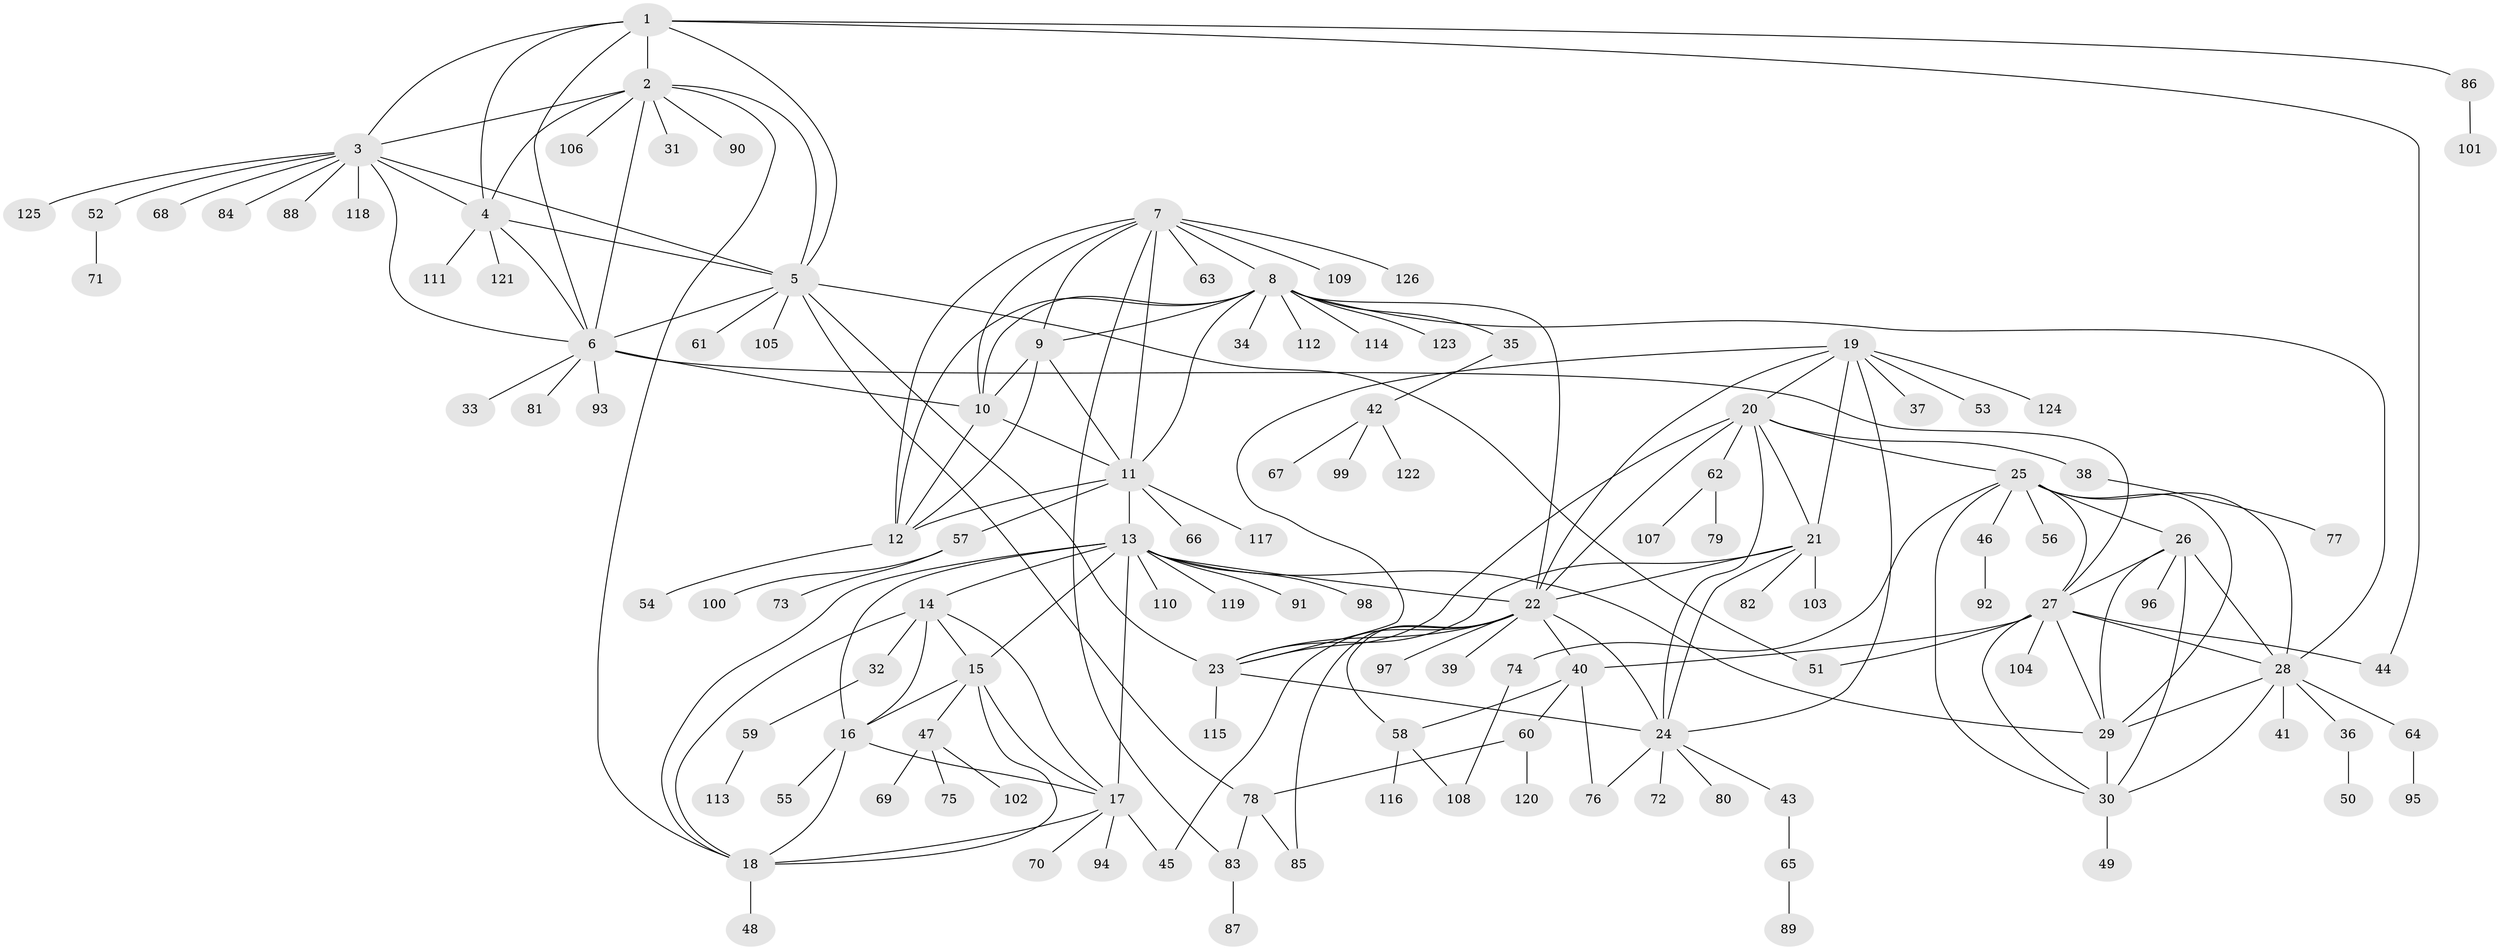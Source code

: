 // Generated by graph-tools (version 1.1) at 2025/02/03/09/25 03:02:42]
// undirected, 126 vertices, 191 edges
graph export_dot {
graph [start="1"]
  node [color=gray90,style=filled];
  1;
  2;
  3;
  4;
  5;
  6;
  7;
  8;
  9;
  10;
  11;
  12;
  13;
  14;
  15;
  16;
  17;
  18;
  19;
  20;
  21;
  22;
  23;
  24;
  25;
  26;
  27;
  28;
  29;
  30;
  31;
  32;
  33;
  34;
  35;
  36;
  37;
  38;
  39;
  40;
  41;
  42;
  43;
  44;
  45;
  46;
  47;
  48;
  49;
  50;
  51;
  52;
  53;
  54;
  55;
  56;
  57;
  58;
  59;
  60;
  61;
  62;
  63;
  64;
  65;
  66;
  67;
  68;
  69;
  70;
  71;
  72;
  73;
  74;
  75;
  76;
  77;
  78;
  79;
  80;
  81;
  82;
  83;
  84;
  85;
  86;
  87;
  88;
  89;
  90;
  91;
  92;
  93;
  94;
  95;
  96;
  97;
  98;
  99;
  100;
  101;
  102;
  103;
  104;
  105;
  106;
  107;
  108;
  109;
  110;
  111;
  112;
  113;
  114;
  115;
  116;
  117;
  118;
  119;
  120;
  121;
  122;
  123;
  124;
  125;
  126;
  1 -- 2;
  1 -- 3;
  1 -- 4;
  1 -- 5;
  1 -- 6;
  1 -- 44;
  1 -- 86;
  2 -- 3;
  2 -- 4;
  2 -- 5;
  2 -- 6;
  2 -- 18;
  2 -- 31;
  2 -- 90;
  2 -- 106;
  3 -- 4;
  3 -- 5;
  3 -- 6;
  3 -- 52;
  3 -- 68;
  3 -- 84;
  3 -- 88;
  3 -- 118;
  3 -- 125;
  4 -- 5;
  4 -- 6;
  4 -- 111;
  4 -- 121;
  5 -- 6;
  5 -- 23;
  5 -- 51;
  5 -- 61;
  5 -- 78;
  5 -- 105;
  6 -- 10;
  6 -- 27;
  6 -- 33;
  6 -- 81;
  6 -- 93;
  7 -- 8;
  7 -- 9;
  7 -- 10;
  7 -- 11;
  7 -- 12;
  7 -- 63;
  7 -- 83;
  7 -- 109;
  7 -- 126;
  8 -- 9;
  8 -- 10;
  8 -- 11;
  8 -- 12;
  8 -- 22;
  8 -- 28;
  8 -- 34;
  8 -- 35;
  8 -- 112;
  8 -- 114;
  8 -- 123;
  9 -- 10;
  9 -- 11;
  9 -- 12;
  10 -- 11;
  10 -- 12;
  11 -- 12;
  11 -- 13;
  11 -- 57;
  11 -- 66;
  11 -- 117;
  12 -- 54;
  13 -- 14;
  13 -- 15;
  13 -- 16;
  13 -- 17;
  13 -- 18;
  13 -- 22;
  13 -- 29;
  13 -- 91;
  13 -- 98;
  13 -- 110;
  13 -- 119;
  14 -- 15;
  14 -- 16;
  14 -- 17;
  14 -- 18;
  14 -- 32;
  15 -- 16;
  15 -- 17;
  15 -- 18;
  15 -- 47;
  16 -- 17;
  16 -- 18;
  16 -- 55;
  17 -- 18;
  17 -- 45;
  17 -- 70;
  17 -- 94;
  18 -- 48;
  19 -- 20;
  19 -- 21;
  19 -- 22;
  19 -- 23;
  19 -- 24;
  19 -- 37;
  19 -- 53;
  19 -- 124;
  20 -- 21;
  20 -- 22;
  20 -- 23;
  20 -- 24;
  20 -- 25;
  20 -- 38;
  20 -- 62;
  21 -- 22;
  21 -- 23;
  21 -- 24;
  21 -- 82;
  21 -- 103;
  22 -- 23;
  22 -- 24;
  22 -- 39;
  22 -- 40;
  22 -- 45;
  22 -- 58;
  22 -- 85;
  22 -- 97;
  23 -- 24;
  23 -- 115;
  24 -- 43;
  24 -- 72;
  24 -- 76;
  24 -- 80;
  25 -- 26;
  25 -- 27;
  25 -- 28;
  25 -- 29;
  25 -- 30;
  25 -- 46;
  25 -- 56;
  25 -- 74;
  26 -- 27;
  26 -- 28;
  26 -- 29;
  26 -- 30;
  26 -- 96;
  27 -- 28;
  27 -- 29;
  27 -- 30;
  27 -- 40;
  27 -- 44;
  27 -- 51;
  27 -- 104;
  28 -- 29;
  28 -- 30;
  28 -- 36;
  28 -- 41;
  28 -- 64;
  29 -- 30;
  30 -- 49;
  32 -- 59;
  35 -- 42;
  36 -- 50;
  38 -- 77;
  40 -- 58;
  40 -- 60;
  40 -- 76;
  42 -- 67;
  42 -- 99;
  42 -- 122;
  43 -- 65;
  46 -- 92;
  47 -- 69;
  47 -- 75;
  47 -- 102;
  52 -- 71;
  57 -- 73;
  57 -- 100;
  58 -- 108;
  58 -- 116;
  59 -- 113;
  60 -- 78;
  60 -- 120;
  62 -- 79;
  62 -- 107;
  64 -- 95;
  65 -- 89;
  74 -- 108;
  78 -- 83;
  78 -- 85;
  83 -- 87;
  86 -- 101;
}
